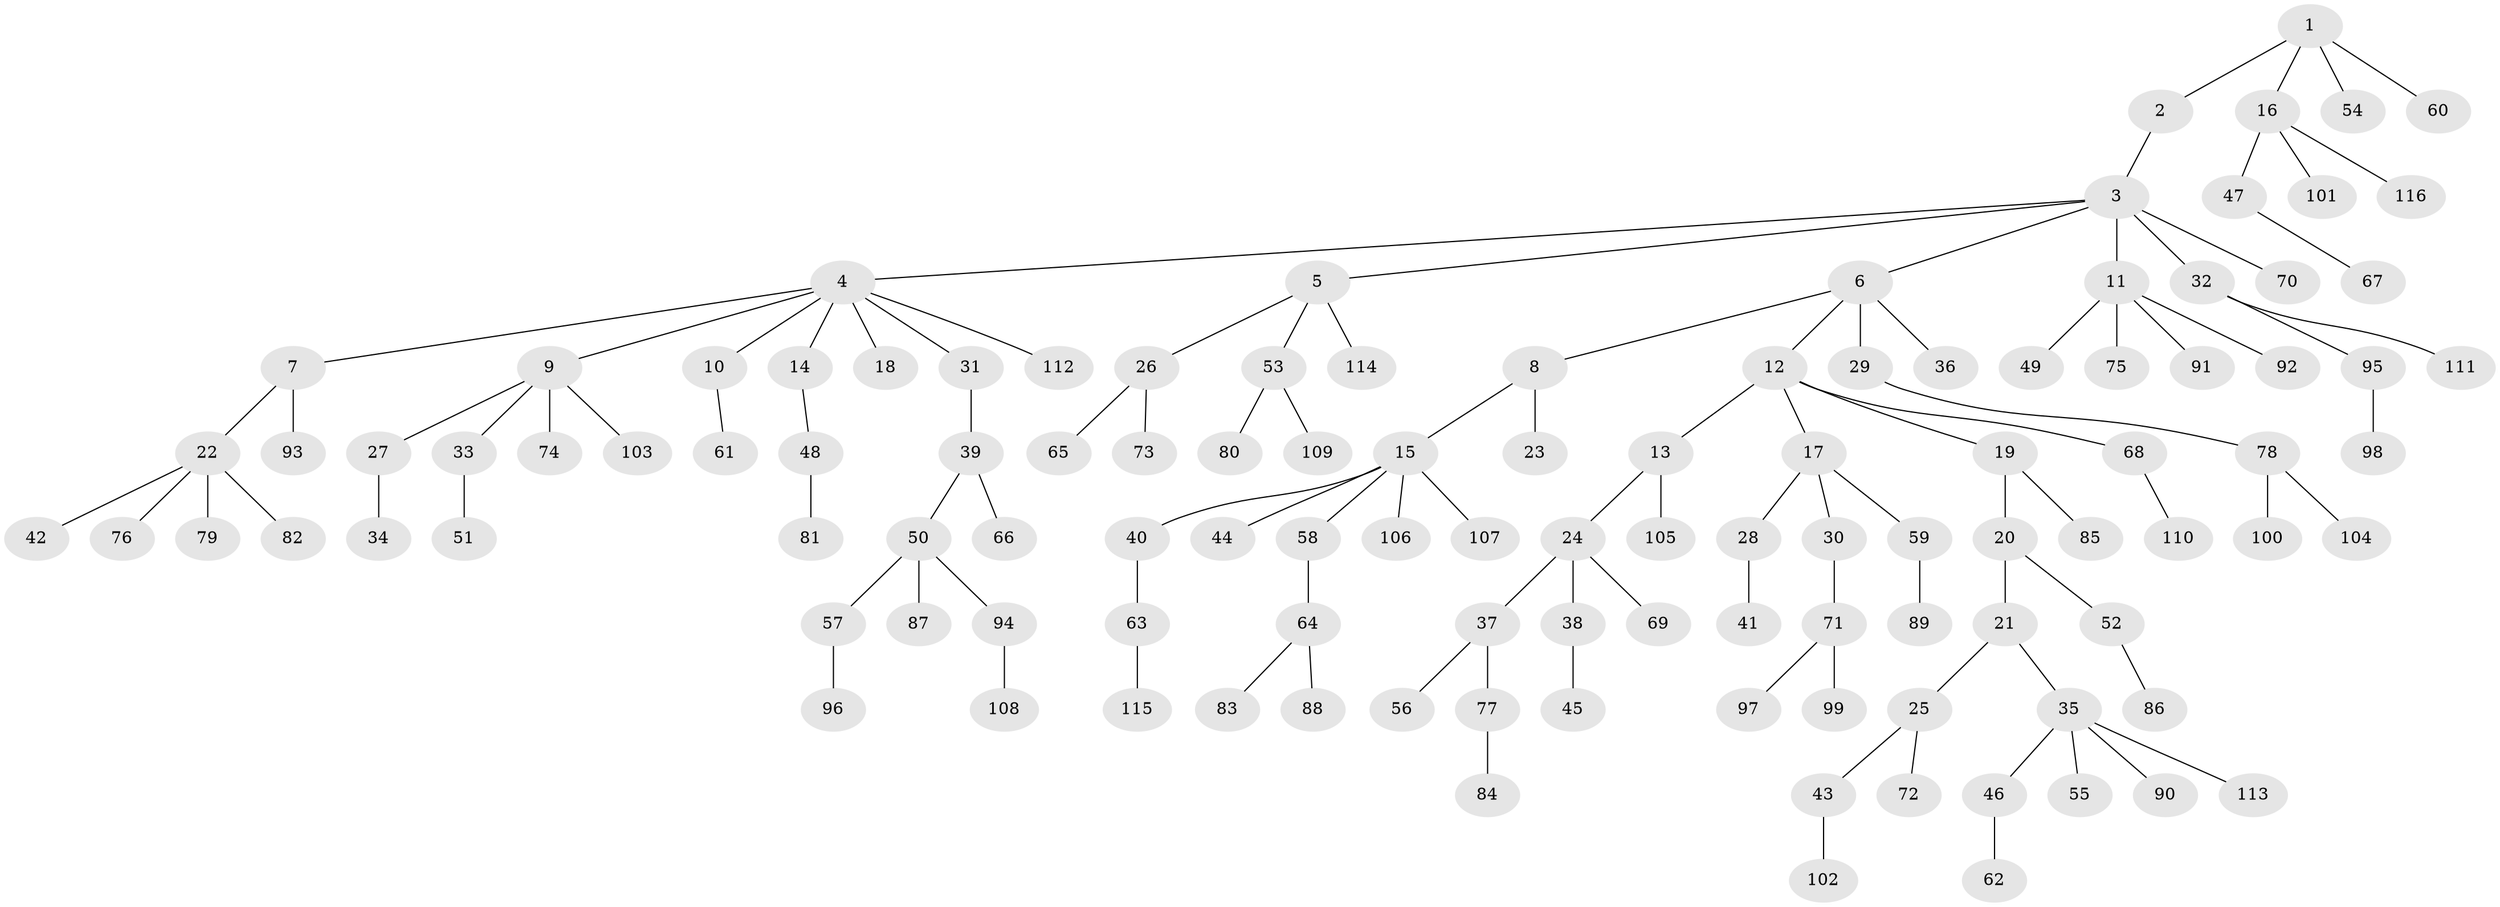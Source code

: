 // coarse degree distribution, {3: 0.1, 2: 0.2857142857142857, 6: 0.014285714285714285, 7: 0.014285714285714285, 4: 0.07142857142857142, 1: 0.4857142857142857, 5: 0.02857142857142857}
// Generated by graph-tools (version 1.1) at 2025/51/03/04/25 22:51:38]
// undirected, 116 vertices, 115 edges
graph export_dot {
  node [color=gray90,style=filled];
  1;
  2;
  3;
  4;
  5;
  6;
  7;
  8;
  9;
  10;
  11;
  12;
  13;
  14;
  15;
  16;
  17;
  18;
  19;
  20;
  21;
  22;
  23;
  24;
  25;
  26;
  27;
  28;
  29;
  30;
  31;
  32;
  33;
  34;
  35;
  36;
  37;
  38;
  39;
  40;
  41;
  42;
  43;
  44;
  45;
  46;
  47;
  48;
  49;
  50;
  51;
  52;
  53;
  54;
  55;
  56;
  57;
  58;
  59;
  60;
  61;
  62;
  63;
  64;
  65;
  66;
  67;
  68;
  69;
  70;
  71;
  72;
  73;
  74;
  75;
  76;
  77;
  78;
  79;
  80;
  81;
  82;
  83;
  84;
  85;
  86;
  87;
  88;
  89;
  90;
  91;
  92;
  93;
  94;
  95;
  96;
  97;
  98;
  99;
  100;
  101;
  102;
  103;
  104;
  105;
  106;
  107;
  108;
  109;
  110;
  111;
  112;
  113;
  114;
  115;
  116;
  1 -- 2;
  1 -- 16;
  1 -- 54;
  1 -- 60;
  2 -- 3;
  3 -- 4;
  3 -- 5;
  3 -- 6;
  3 -- 11;
  3 -- 32;
  3 -- 70;
  4 -- 7;
  4 -- 9;
  4 -- 10;
  4 -- 14;
  4 -- 18;
  4 -- 31;
  4 -- 112;
  5 -- 26;
  5 -- 53;
  5 -- 114;
  6 -- 8;
  6 -- 12;
  6 -- 29;
  6 -- 36;
  7 -- 22;
  7 -- 93;
  8 -- 15;
  8 -- 23;
  9 -- 27;
  9 -- 33;
  9 -- 74;
  9 -- 103;
  10 -- 61;
  11 -- 49;
  11 -- 75;
  11 -- 91;
  11 -- 92;
  12 -- 13;
  12 -- 17;
  12 -- 19;
  12 -- 68;
  13 -- 24;
  13 -- 105;
  14 -- 48;
  15 -- 40;
  15 -- 44;
  15 -- 58;
  15 -- 106;
  15 -- 107;
  16 -- 47;
  16 -- 101;
  16 -- 116;
  17 -- 28;
  17 -- 30;
  17 -- 59;
  19 -- 20;
  19 -- 85;
  20 -- 21;
  20 -- 52;
  21 -- 25;
  21 -- 35;
  22 -- 42;
  22 -- 76;
  22 -- 79;
  22 -- 82;
  24 -- 37;
  24 -- 38;
  24 -- 69;
  25 -- 43;
  25 -- 72;
  26 -- 65;
  26 -- 73;
  27 -- 34;
  28 -- 41;
  29 -- 78;
  30 -- 71;
  31 -- 39;
  32 -- 95;
  32 -- 111;
  33 -- 51;
  35 -- 46;
  35 -- 55;
  35 -- 90;
  35 -- 113;
  37 -- 56;
  37 -- 77;
  38 -- 45;
  39 -- 50;
  39 -- 66;
  40 -- 63;
  43 -- 102;
  46 -- 62;
  47 -- 67;
  48 -- 81;
  50 -- 57;
  50 -- 87;
  50 -- 94;
  52 -- 86;
  53 -- 80;
  53 -- 109;
  57 -- 96;
  58 -- 64;
  59 -- 89;
  63 -- 115;
  64 -- 83;
  64 -- 88;
  68 -- 110;
  71 -- 97;
  71 -- 99;
  77 -- 84;
  78 -- 100;
  78 -- 104;
  94 -- 108;
  95 -- 98;
}
